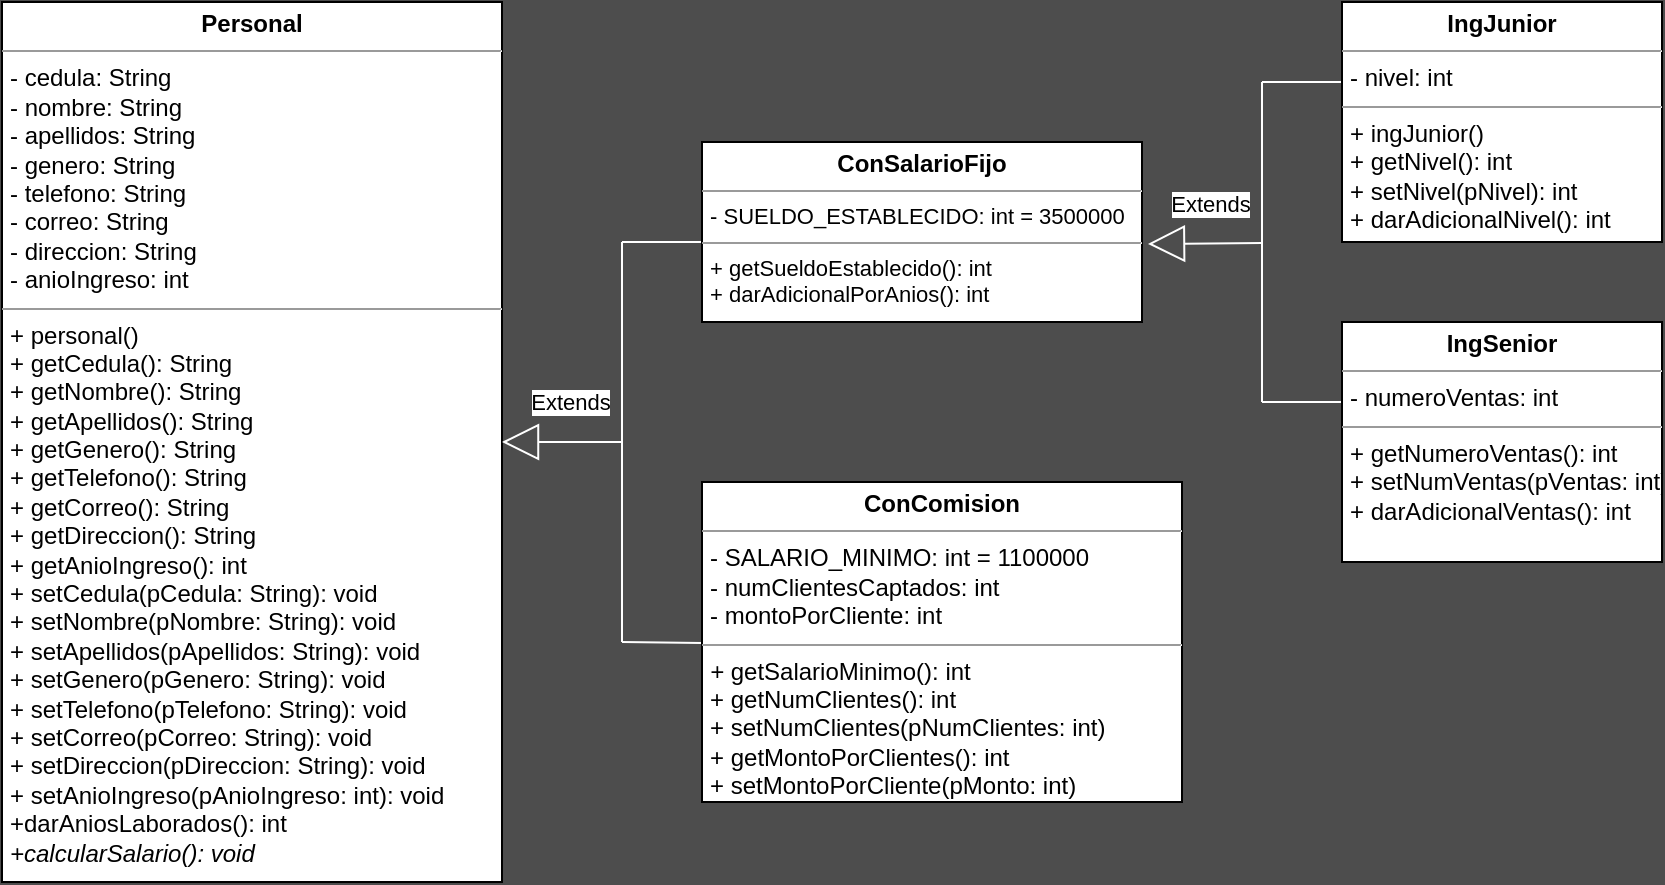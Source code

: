 <mxfile version="12.6.1" type="device"><diagram id="7UdW27dQbybGik_9sXEJ" name="Page-1"><mxGraphModel dx="1038" dy="588" grid="1" gridSize="10" guides="1" tooltips="1" connect="1" arrows="1" fold="1" page="1" pageScale="1" pageWidth="1169" pageHeight="827" background="#4D4D4D" math="0" shadow="0"><root><mxCell id="0"/><mxCell id="1" parent="0"/><mxCell id="PN50susZzvZEaWj7Wvg2-1" value="&lt;p style=&quot;margin: 0px ; margin-top: 4px ; text-align: center&quot;&gt;&lt;b&gt;Personal&lt;/b&gt;&lt;/p&gt;&lt;hr size=&quot;1&quot;&gt;&lt;p style=&quot;margin: 0px ; margin-left: 4px&quot;&gt;- cedula: String&lt;/p&gt;&lt;p style=&quot;margin: 0px ; margin-left: 4px&quot;&gt;- nombre: String&lt;/p&gt;&lt;p style=&quot;margin: 0px ; margin-left: 4px&quot;&gt;- apellidos: String&lt;/p&gt;&lt;p style=&quot;margin: 0px ; margin-left: 4px&quot;&gt;- genero: String&lt;/p&gt;&lt;p style=&quot;margin: 0px ; margin-left: 4px&quot;&gt;- telefono: String&lt;/p&gt;&lt;p style=&quot;margin: 0px ; margin-left: 4px&quot;&gt;- correo: String&lt;/p&gt;&lt;p style=&quot;margin: 0px ; margin-left: 4px&quot;&gt;- direccion: String&lt;/p&gt;&lt;p style=&quot;margin: 0px ; margin-left: 4px&quot;&gt;- anioIngreso: int&lt;/p&gt;&lt;hr size=&quot;1&quot;&gt;&lt;p style=&quot;margin: 0px ; margin-left: 4px&quot;&gt;+ personal()&lt;/p&gt;&lt;p style=&quot;margin: 0px ; margin-left: 4px&quot;&gt;+ getCedula(): String&lt;/p&gt;&lt;p style=&quot;margin: 0px ; margin-left: 4px&quot;&gt;+ getNombre(): String&lt;/p&gt;&lt;p style=&quot;margin: 0px ; margin-left: 4px&quot;&gt;+ getApellidos(): String&lt;/p&gt;&lt;p style=&quot;margin: 0px ; margin-left: 4px&quot;&gt;+ getGenero(): String&lt;/p&gt;&lt;p style=&quot;margin: 0px ; margin-left: 4px&quot;&gt;+ getTelefono(): String&lt;/p&gt;&lt;p style=&quot;margin: 0px ; margin-left: 4px&quot;&gt;+ getCorreo(): String&lt;/p&gt;&lt;p style=&quot;margin: 0px ; margin-left: 4px&quot;&gt;+ getDireccion(): String&lt;/p&gt;&lt;p style=&quot;margin: 0px ; margin-left: 4px&quot;&gt;+ getAnioIngreso(): int&lt;/p&gt;&lt;p style=&quot;margin: 0px ; margin-left: 4px&quot;&gt;+ se&lt;span&gt;tCedula(pCedula: String): void&lt;/span&gt;&lt;/p&gt;&lt;p style=&quot;margin: 0px 0px 0px 4px&quot;&gt;+ setNombre(pNombre: String): void&lt;/p&gt;&lt;p style=&quot;margin: 0px 0px 0px 4px&quot;&gt;+ setApellidos(pApellidos: String): void&lt;/p&gt;&lt;p style=&quot;margin: 0px 0px 0px 4px&quot;&gt;+ setGenero(pGenero: String): void&lt;/p&gt;&lt;p style=&quot;margin: 0px 0px 0px 4px&quot;&gt;+ setTelefono(pTelefono: String): void&lt;/p&gt;&lt;p style=&quot;margin: 0px 0px 0px 4px&quot;&gt;+ setCorreo(pCorreo: String): void&lt;/p&gt;&lt;p style=&quot;margin: 0px 0px 0px 4px&quot;&gt;+ setDireccion(pDireccion: String): void&lt;/p&gt;&lt;p style=&quot;margin: 0px 0px 0px 4px&quot;&gt;+ setAnioIngreso(pAnioIngreso: int): void&lt;/p&gt;&lt;p style=&quot;margin: 0px 0px 0px 4px&quot;&gt;+darAniosLaborados(): int&lt;/p&gt;&lt;p style=&quot;margin: 0px 0px 0px 4px&quot;&gt;&lt;i&gt;+calcularSalario(): void&lt;/i&gt;&lt;/p&gt;" style="verticalAlign=top;align=left;overflow=fill;fontSize=12;fontFamily=Helvetica;html=1;" vertex="1" parent="1"><mxGeometry x="10" y="160" width="250" height="440" as="geometry"/></mxCell><mxCell id="PN50susZzvZEaWj7Wvg2-2" value="Extends" style="endArrow=block;endSize=16;endFill=0;html=1;strokeColor=#FFFFFF;entryX=1;entryY=0.5;entryDx=0;entryDy=0;" edge="1" parent="1" target="PN50susZzvZEaWj7Wvg2-1"><mxGeometry x="-0.111" y="-20" width="160" relative="1" as="geometry"><mxPoint x="320" y="380" as="sourcePoint"/><mxPoint x="280" y="220" as="targetPoint"/><mxPoint as="offset"/></mxGeometry></mxCell><mxCell id="PN50susZzvZEaWj7Wvg2-6" value="" style="endArrow=none;html=1;strokeColor=#FFFFFF;" edge="1" parent="1"><mxGeometry width="50" height="50" relative="1" as="geometry"><mxPoint x="320" y="480" as="sourcePoint"/><mxPoint x="320" y="280" as="targetPoint"/></mxGeometry></mxCell><mxCell id="PN50susZzvZEaWj7Wvg2-7" value="" style="endArrow=none;html=1;strokeColor=#FFFFFF;" edge="1" parent="1"><mxGeometry width="50" height="50" relative="1" as="geometry"><mxPoint x="320" y="280" as="sourcePoint"/><mxPoint x="360" y="280" as="targetPoint"/></mxGeometry></mxCell><mxCell id="PN50susZzvZEaWj7Wvg2-8" value="" style="endArrow=none;html=1;strokeColor=#FFFFFF;" edge="1" parent="1"><mxGeometry width="50" height="50" relative="1" as="geometry"><mxPoint x="320" y="480" as="sourcePoint"/><mxPoint x="360" y="480.5" as="targetPoint"/></mxGeometry></mxCell><mxCell id="PN50susZzvZEaWj7Wvg2-18" value="&lt;p style=&quot;margin: 0px ; margin-top: 4px ; text-align: center&quot;&gt;&lt;b&gt;ConSalarioFijo&lt;/b&gt;&lt;/p&gt;&lt;hr size=&quot;1&quot;&gt;&lt;p style=&quot;margin: 0px 0px 0px 4px ; font-size: 11px&quot;&gt;&lt;span style=&quot;font-size: 11px&quot;&gt;-&amp;nbsp;&lt;/span&gt;&lt;font style=&quot;font-size: 11px&quot;&gt;SUELDO_ESTABLECIDO: int = 3500000&lt;/font&gt;&lt;/p&gt;&lt;hr size=&quot;1&quot; style=&quot;font-size: 11px&quot;&gt;&lt;p style=&quot;margin: 0px 0px 0px 4px ; font-size: 11px&quot;&gt;+ getSueldoEstablecido(): int&lt;/p&gt;&lt;p style=&quot;margin: 0px 0px 0px 4px ; font-size: 11px&quot;&gt;+ darAdicionalPorAnios(): int&lt;/p&gt;&lt;p style=&quot;margin: 0px 0px 0px 4px ; font-size: 11px&quot;&gt;&lt;br&gt;&lt;/p&gt;" style="verticalAlign=top;align=left;overflow=fill;fontSize=12;fontFamily=Helvetica;html=1;" vertex="1" parent="1"><mxGeometry x="360" y="230" width="220" height="90" as="geometry"/></mxCell><mxCell id="PN50susZzvZEaWj7Wvg2-19" value="&lt;p style=&quot;margin: 0px ; margin-top: 4px ; text-align: center&quot;&gt;&lt;b&gt;ConComision&lt;/b&gt;&lt;/p&gt;&lt;hr size=&quot;1&quot;&gt;&lt;p style=&quot;margin: 0px ; margin-left: 4px&quot;&gt;- SALARIO_MINIMO: int = 1100000&lt;/p&gt;&lt;p style=&quot;margin: 0px ; margin-left: 4px&quot;&gt;- numClientesCaptados: int&lt;/p&gt;&lt;p style=&quot;margin: 0px ; margin-left: 4px&quot;&gt;- montoPorCliente: int&lt;/p&gt;&lt;hr size=&quot;1&quot;&gt;&lt;p style=&quot;margin: 0px ; margin-left: 4px&quot;&gt;&lt;i&gt;+ &lt;/i&gt;getSalarioMinimo(): int&lt;/p&gt;&lt;p style=&quot;margin: 0px ; margin-left: 4px&quot;&gt;+ getNumClientes(): int&lt;/p&gt;&lt;p style=&quot;margin: 0px ; margin-left: 4px&quot;&gt;+ setNumClientes(pNumClientes: int)&lt;/p&gt;&lt;p style=&quot;margin: 0px ; margin-left: 4px&quot;&gt;+ getMontoPorClientes(): int&lt;/p&gt;&lt;p style=&quot;margin: 0px ; margin-left: 4px&quot;&gt;+ setMontoPorCliente(pMonto: int)&lt;/p&gt;" style="verticalAlign=top;align=left;overflow=fill;fontSize=12;fontFamily=Helvetica;html=1;" vertex="1" parent="1"><mxGeometry x="360" y="400" width="240" height="160" as="geometry"/></mxCell><mxCell id="PN50susZzvZEaWj7Wvg2-20" value="Extends" style="endArrow=block;endSize=16;endFill=0;html=1;strokeColor=#FFFFFF;" edge="1" parent="1"><mxGeometry x="-0.111" y="-20" width="160" relative="1" as="geometry"><mxPoint x="640" y="280.5" as="sourcePoint"/><mxPoint x="583" y="281" as="targetPoint"/><mxPoint as="offset"/></mxGeometry></mxCell><mxCell id="PN50susZzvZEaWj7Wvg2-21" value="" style="endArrow=none;html=1;strokeColor=#FFFFFF;" edge="1" parent="1"><mxGeometry width="50" height="50" relative="1" as="geometry"><mxPoint x="640" y="360" as="sourcePoint"/><mxPoint x="640" y="200" as="targetPoint"/></mxGeometry></mxCell><mxCell id="PN50susZzvZEaWj7Wvg2-23" value="" style="endArrow=none;html=1;strokeColor=#FFFFFF;" edge="1" parent="1"><mxGeometry width="50" height="50" relative="1" as="geometry"><mxPoint x="640" y="200" as="sourcePoint"/><mxPoint x="680" y="200" as="targetPoint"/></mxGeometry></mxCell><mxCell id="PN50susZzvZEaWj7Wvg2-24" value="" style="endArrow=none;html=1;strokeColor=#FFFFFF;" edge="1" parent="1"><mxGeometry width="50" height="50" relative="1" as="geometry"><mxPoint x="640" y="360" as="sourcePoint"/><mxPoint x="680" y="360" as="targetPoint"/></mxGeometry></mxCell><mxCell id="PN50susZzvZEaWj7Wvg2-25" value="&lt;p style=&quot;margin: 0px ; margin-top: 4px ; text-align: center&quot;&gt;&lt;b&gt;IngJunior&lt;/b&gt;&lt;/p&gt;&lt;hr size=&quot;1&quot;&gt;&lt;p style=&quot;margin: 0px ; margin-left: 4px&quot;&gt;- nivel: int&lt;/p&gt;&lt;hr size=&quot;1&quot;&gt;&lt;p style=&quot;margin: 0px ; margin-left: 4px&quot;&gt;+ ingJunior()&lt;/p&gt;&lt;p style=&quot;margin: 0px ; margin-left: 4px&quot;&gt;+ getNivel(): int&lt;/p&gt;&lt;p style=&quot;margin: 0px ; margin-left: 4px&quot;&gt;+ setNivel(pNivel): int&lt;/p&gt;&lt;p style=&quot;margin: 0px ; margin-left: 4px&quot;&gt;+ darAdicionalNivel(): int&lt;/p&gt;" style="verticalAlign=top;align=left;overflow=fill;fontSize=12;fontFamily=Helvetica;html=1;" vertex="1" parent="1"><mxGeometry x="680" y="160" width="160" height="120" as="geometry"/></mxCell><mxCell id="PN50susZzvZEaWj7Wvg2-26" value="&lt;p style=&quot;margin: 0px ; margin-top: 4px ; text-align: center&quot;&gt;&lt;b&gt;IngSenior&lt;/b&gt;&lt;/p&gt;&lt;hr size=&quot;1&quot;&gt;&lt;p style=&quot;margin: 0px ; margin-left: 4px&quot;&gt;- numeroVentas: int&lt;/p&gt;&lt;hr size=&quot;1&quot;&gt;&lt;p style=&quot;margin: 0px ; margin-left: 4px&quot;&gt;+ getNumeroVentas(): int&lt;/p&gt;&lt;p style=&quot;margin: 0px ; margin-left: 4px&quot;&gt;+ setNumVentas(pVentas: int)&lt;/p&gt;&lt;p style=&quot;margin: 0px ; margin-left: 4px&quot;&gt;+ darAdicionalVentas(): int&lt;/p&gt;" style="verticalAlign=top;align=left;overflow=fill;fontSize=12;fontFamily=Helvetica;html=1;" vertex="1" parent="1"><mxGeometry x="680" y="320" width="160" height="120" as="geometry"/></mxCell></root></mxGraphModel></diagram></mxfile>